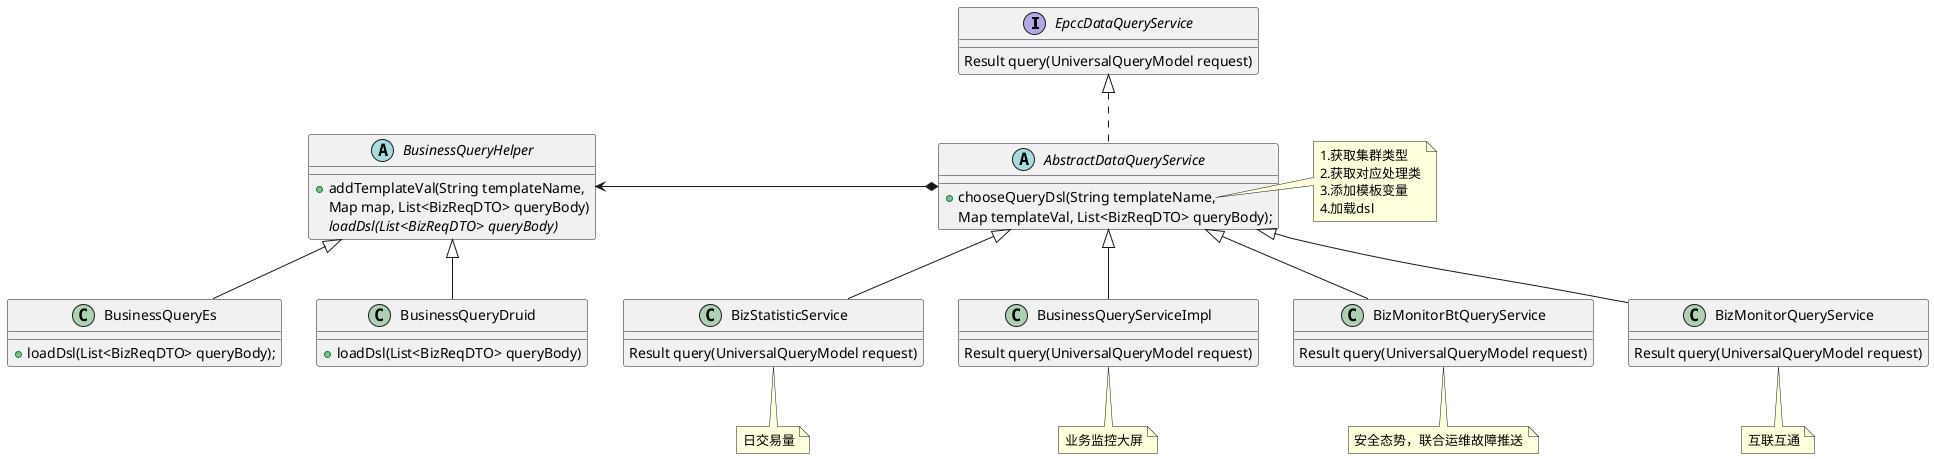 @startuml

interface EpccDataQueryService{
 Result query(UniversalQueryModel request)
}

abstract class AbstractDataQueryService implements EpccDataQueryService{
  +chooseQueryDsl(String templateName,
  Map templateVal, List<BizReqDTO> queryBody);
}

note right of AbstractDataQueryService::chooseQueryDsl
1.获取集群类型
2.获取对应处理类
3.添加模板变量
4.加载dsl
end note

class BizStatisticService extends AbstractDataQueryService{
     Result query(UniversalQueryModel request)
}
note "日交易量" as N1
BizStatisticService .. N1

class BusinessQueryServiceImpl extends AbstractDataQueryService{
     Result query(UniversalQueryModel request)
}

'note right of BusinessQueryServiceImpl
'业务监控大屏
'end note
note "业务监控大屏" as N2
BusinessQueryServiceImpl .. N2

'BusinessQueryServiceImpl o--left--> BusinessQueryHelper
AbstractDataQueryService *--left--> BusinessQueryHelper
class BizMonitorBtQueryService extends AbstractDataQueryService{
    Result query(UniversalQueryModel request)
}

'note right of BizMonitorBtQueryService
'
'end note
note "安全态势，联合运维故障推送" as N3
BizMonitorBtQueryService .. N3

class BizMonitorQueryService extends AbstractDataQueryService{
    Result query(UniversalQueryModel request)
}
'note right of BizMonitorQueryService
'互联互通
'end note
note "互联互通" as N4
BizMonitorQueryService .. N4

abstract class BusinessQueryHelper{
  +addTemplateVal(String templateName,
  Map map, List<BizReqDTO> queryBody)
  {abstract} loadDsl(List<BizReqDTO> queryBody)
}


class BusinessQueryEs extends BusinessQueryHelper{
'  +parseTemplateVal(UniversalQueryModel request);
  +loadDsl(List<BizReqDTO> queryBody);
}

class BusinessQueryDruid extends BusinessQueryHelper{
'  +parseTemplateVal(UniversalQueryModel request)
  +loadDsl(List<BizReqDTO> queryBody)
}
@enduml